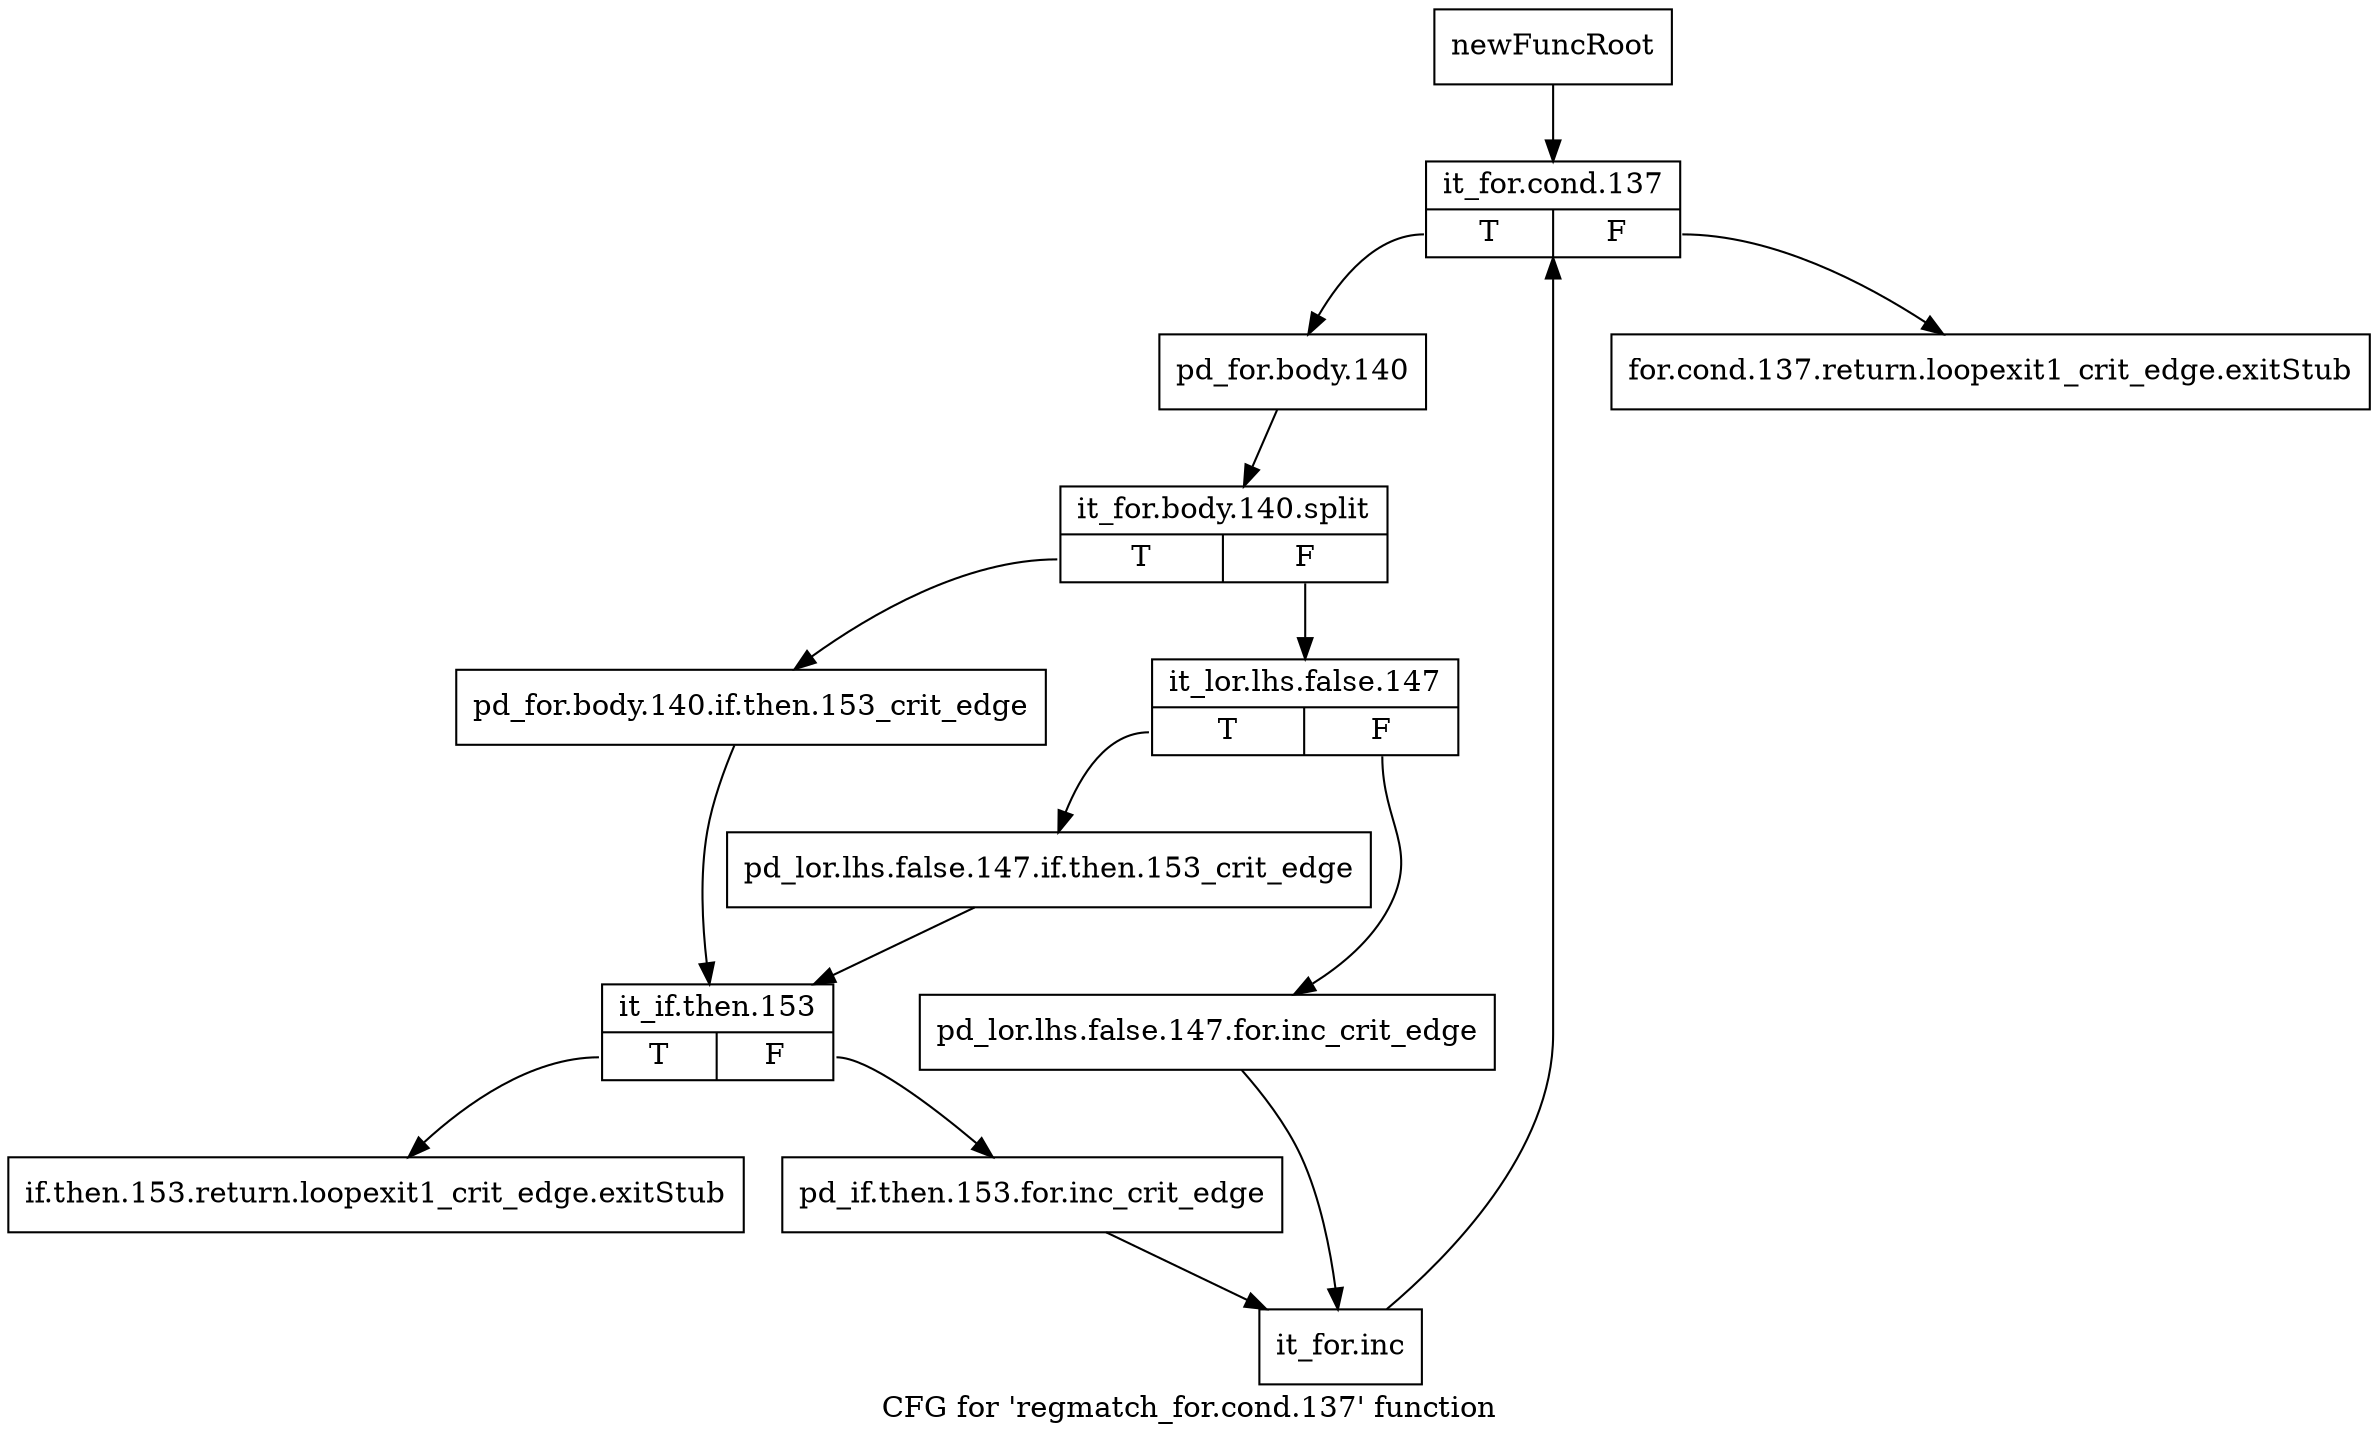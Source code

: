 digraph "CFG for 'regmatch_for.cond.137' function" {
	label="CFG for 'regmatch_for.cond.137' function";

	Node0x33303e0 [shape=record,label="{newFuncRoot}"];
	Node0x33303e0 -> Node0x33304d0;
	Node0x3330430 [shape=record,label="{for.cond.137.return.loopexit1_crit_edge.exitStub}"];
	Node0x3330480 [shape=record,label="{if.then.153.return.loopexit1_crit_edge.exitStub}"];
	Node0x33304d0 [shape=record,label="{it_for.cond.137|{<s0>T|<s1>F}}"];
	Node0x33304d0:s0 -> Node0x3330520;
	Node0x33304d0:s1 -> Node0x3330430;
	Node0x3330520 [shape=record,label="{pd_for.body.140}"];
	Node0x3330520 -> Node0x394be80;
	Node0x394be80 [shape=record,label="{it_for.body.140.split|{<s0>T|<s1>F}}"];
	Node0x394be80:s0 -> Node0x3330660;
	Node0x394be80:s1 -> Node0x3330570;
	Node0x3330570 [shape=record,label="{it_lor.lhs.false.147|{<s0>T|<s1>F}}"];
	Node0x3330570:s0 -> Node0x3330610;
	Node0x3330570:s1 -> Node0x33305c0;
	Node0x33305c0 [shape=record,label="{pd_lor.lhs.false.147.for.inc_crit_edge}"];
	Node0x33305c0 -> Node0x3330750;
	Node0x3330610 [shape=record,label="{pd_lor.lhs.false.147.if.then.153_crit_edge}"];
	Node0x3330610 -> Node0x33306b0;
	Node0x3330660 [shape=record,label="{pd_for.body.140.if.then.153_crit_edge}"];
	Node0x3330660 -> Node0x33306b0;
	Node0x33306b0 [shape=record,label="{it_if.then.153|{<s0>T|<s1>F}}"];
	Node0x33306b0:s0 -> Node0x3330480;
	Node0x33306b0:s1 -> Node0x3330700;
	Node0x3330700 [shape=record,label="{pd_if.then.153.for.inc_crit_edge}"];
	Node0x3330700 -> Node0x3330750;
	Node0x3330750 [shape=record,label="{it_for.inc}"];
	Node0x3330750 -> Node0x33304d0;
}

